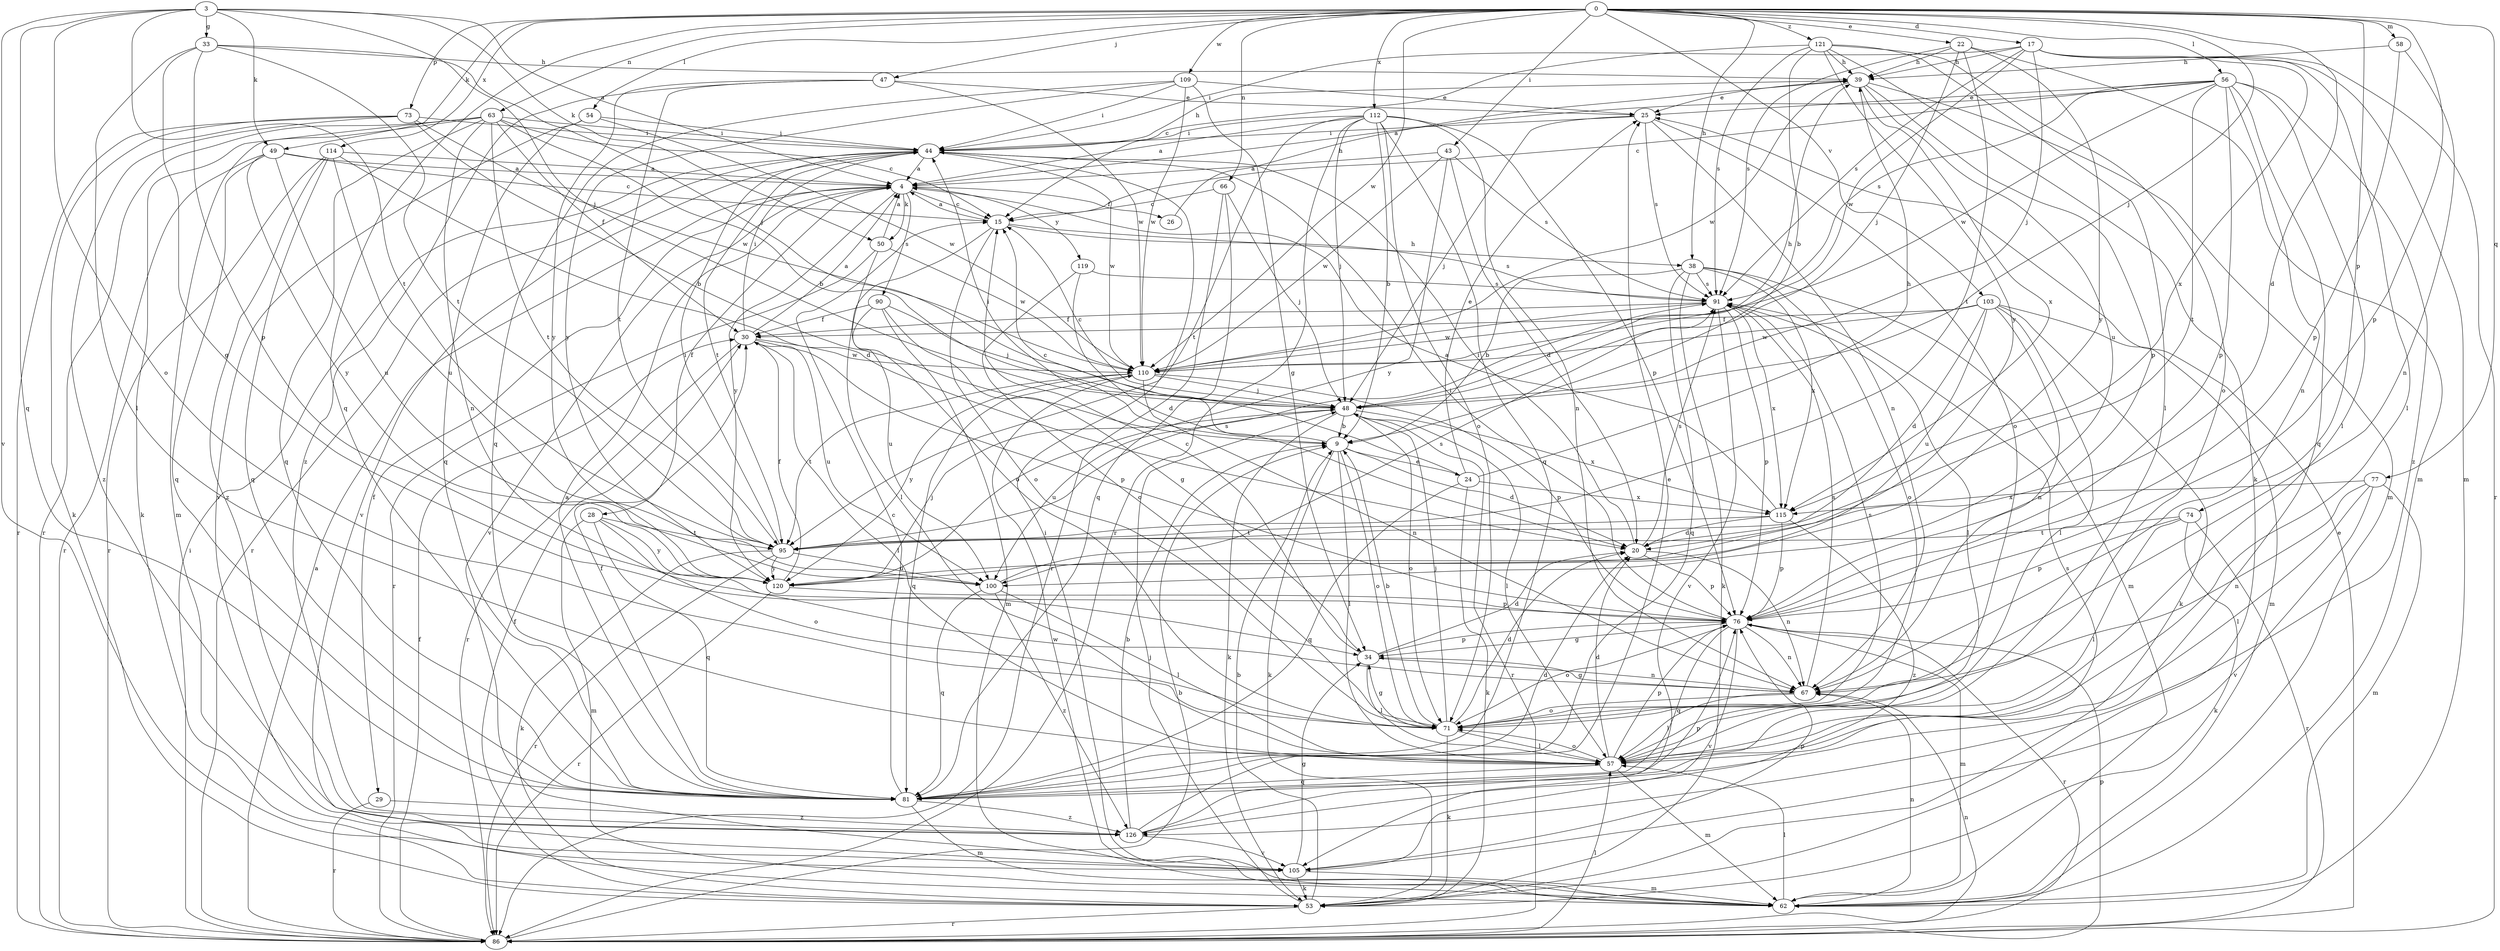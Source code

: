 strict digraph  {
0;
3;
4;
9;
15;
17;
20;
22;
24;
25;
26;
28;
29;
30;
33;
34;
38;
39;
43;
44;
47;
48;
49;
50;
53;
54;
56;
57;
58;
62;
63;
66;
67;
71;
73;
74;
76;
77;
81;
86;
90;
91;
95;
100;
103;
105;
109;
110;
112;
114;
115;
119;
120;
121;
126;
0 -> 17  [label=d];
0 -> 20  [label=d];
0 -> 22  [label=e];
0 -> 38  [label=h];
0 -> 43  [label=i];
0 -> 47  [label=j];
0 -> 48  [label=j];
0 -> 49  [label=k];
0 -> 54  [label=l];
0 -> 56  [label=l];
0 -> 58  [label=m];
0 -> 63  [label=n];
0 -> 66  [label=n];
0 -> 73  [label=p];
0 -> 74  [label=p];
0 -> 76  [label=p];
0 -> 77  [label=q];
0 -> 81  [label=q];
0 -> 103  [label=v];
0 -> 109  [label=w];
0 -> 110  [label=w];
0 -> 112  [label=x];
0 -> 114  [label=x];
0 -> 121  [label=z];
3 -> 4  [label=a];
3 -> 33  [label=g];
3 -> 48  [label=j];
3 -> 49  [label=k];
3 -> 50  [label=k];
3 -> 71  [label=o];
3 -> 81  [label=q];
3 -> 95  [label=t];
3 -> 105  [label=v];
4 -> 15  [label=c];
4 -> 26  [label=f];
4 -> 28  [label=f];
4 -> 29  [label=f];
4 -> 50  [label=k];
4 -> 90  [label=s];
4 -> 105  [label=v];
4 -> 119  [label=y];
4 -> 120  [label=y];
9 -> 20  [label=d];
9 -> 24  [label=e];
9 -> 44  [label=i];
9 -> 53  [label=k];
9 -> 57  [label=l];
9 -> 71  [label=o];
15 -> 4  [label=a];
15 -> 38  [label=h];
15 -> 57  [label=l];
15 -> 71  [label=o];
15 -> 91  [label=s];
17 -> 39  [label=h];
17 -> 44  [label=i];
17 -> 48  [label=j];
17 -> 57  [label=l];
17 -> 62  [label=m];
17 -> 86  [label=r];
17 -> 91  [label=s];
17 -> 110  [label=w];
17 -> 115  [label=x];
20 -> 44  [label=i];
20 -> 67  [label=n];
20 -> 76  [label=p];
20 -> 91  [label=s];
22 -> 39  [label=h];
22 -> 48  [label=j];
22 -> 62  [label=m];
22 -> 91  [label=s];
22 -> 95  [label=t];
22 -> 120  [label=y];
24 -> 15  [label=c];
24 -> 25  [label=e];
24 -> 39  [label=h];
24 -> 53  [label=k];
24 -> 81  [label=q];
24 -> 115  [label=x];
25 -> 44  [label=i];
25 -> 48  [label=j];
25 -> 67  [label=n];
25 -> 71  [label=o];
25 -> 91  [label=s];
26 -> 39  [label=h];
28 -> 62  [label=m];
28 -> 71  [label=o];
28 -> 81  [label=q];
28 -> 95  [label=t];
28 -> 120  [label=y];
29 -> 86  [label=r];
29 -> 126  [label=z];
30 -> 4  [label=a];
30 -> 44  [label=i];
30 -> 57  [label=l];
30 -> 76  [label=p];
30 -> 86  [label=r];
30 -> 100  [label=u];
30 -> 110  [label=w];
33 -> 34  [label=g];
33 -> 39  [label=h];
33 -> 48  [label=j];
33 -> 57  [label=l];
33 -> 76  [label=p];
33 -> 95  [label=t];
34 -> 15  [label=c];
34 -> 20  [label=d];
34 -> 57  [label=l];
34 -> 67  [label=n];
34 -> 76  [label=p];
38 -> 9  [label=b];
38 -> 53  [label=k];
38 -> 62  [label=m];
38 -> 71  [label=o];
38 -> 81  [label=q];
38 -> 91  [label=s];
38 -> 115  [label=x];
39 -> 25  [label=e];
39 -> 62  [label=m];
39 -> 76  [label=p];
39 -> 100  [label=u];
39 -> 110  [label=w];
39 -> 115  [label=x];
43 -> 4  [label=a];
43 -> 20  [label=d];
43 -> 91  [label=s];
43 -> 110  [label=w];
43 -> 120  [label=y];
44 -> 4  [label=a];
44 -> 39  [label=h];
44 -> 86  [label=r];
44 -> 95  [label=t];
44 -> 105  [label=v];
44 -> 110  [label=w];
47 -> 25  [label=e];
47 -> 95  [label=t];
47 -> 110  [label=w];
47 -> 120  [label=y];
47 -> 126  [label=z];
48 -> 9  [label=b];
48 -> 15  [label=c];
48 -> 39  [label=h];
48 -> 53  [label=k];
48 -> 57  [label=l];
48 -> 71  [label=o];
48 -> 86  [label=r];
48 -> 100  [label=u];
48 -> 115  [label=x];
49 -> 4  [label=a];
49 -> 15  [label=c];
49 -> 81  [label=q];
49 -> 86  [label=r];
49 -> 100  [label=u];
49 -> 120  [label=y];
50 -> 4  [label=a];
50 -> 71  [label=o];
50 -> 86  [label=r];
50 -> 110  [label=w];
53 -> 9  [label=b];
53 -> 30  [label=f];
53 -> 48  [label=j];
53 -> 86  [label=r];
54 -> 44  [label=i];
54 -> 81  [label=q];
54 -> 105  [label=v];
54 -> 110  [label=w];
56 -> 4  [label=a];
56 -> 15  [label=c];
56 -> 25  [label=e];
56 -> 57  [label=l];
56 -> 67  [label=n];
56 -> 76  [label=p];
56 -> 81  [label=q];
56 -> 91  [label=s];
56 -> 95  [label=t];
56 -> 110  [label=w];
56 -> 126  [label=z];
57 -> 20  [label=d];
57 -> 62  [label=m];
57 -> 71  [label=o];
57 -> 76  [label=p];
57 -> 81  [label=q];
58 -> 39  [label=h];
58 -> 67  [label=n];
58 -> 76  [label=p];
62 -> 44  [label=i];
62 -> 57  [label=l];
62 -> 67  [label=n];
62 -> 110  [label=w];
63 -> 9  [label=b];
63 -> 15  [label=c];
63 -> 30  [label=f];
63 -> 44  [label=i];
63 -> 53  [label=k];
63 -> 62  [label=m];
63 -> 67  [label=n];
63 -> 81  [label=q];
63 -> 86  [label=r];
63 -> 95  [label=t];
66 -> 15  [label=c];
66 -> 48  [label=j];
66 -> 81  [label=q];
66 -> 86  [label=r];
67 -> 34  [label=g];
67 -> 57  [label=l];
67 -> 71  [label=o];
67 -> 91  [label=s];
71 -> 9  [label=b];
71 -> 20  [label=d];
71 -> 34  [label=g];
71 -> 48  [label=j];
71 -> 53  [label=k];
71 -> 57  [label=l];
71 -> 91  [label=s];
73 -> 9  [label=b];
73 -> 44  [label=i];
73 -> 53  [label=k];
73 -> 86  [label=r];
73 -> 110  [label=w];
73 -> 126  [label=z];
74 -> 53  [label=k];
74 -> 57  [label=l];
74 -> 76  [label=p];
74 -> 86  [label=r];
74 -> 95  [label=t];
76 -> 34  [label=g];
76 -> 44  [label=i];
76 -> 62  [label=m];
76 -> 67  [label=n];
76 -> 71  [label=o];
76 -> 81  [label=q];
76 -> 86  [label=r];
76 -> 105  [label=v];
77 -> 57  [label=l];
77 -> 62  [label=m];
77 -> 67  [label=n];
77 -> 105  [label=v];
77 -> 115  [label=x];
81 -> 4  [label=a];
81 -> 15  [label=c];
81 -> 20  [label=d];
81 -> 30  [label=f];
81 -> 62  [label=m];
81 -> 126  [label=z];
86 -> 4  [label=a];
86 -> 9  [label=b];
86 -> 25  [label=e];
86 -> 30  [label=f];
86 -> 44  [label=i];
86 -> 57  [label=l];
86 -> 67  [label=n];
86 -> 76  [label=p];
90 -> 30  [label=f];
90 -> 34  [label=g];
90 -> 48  [label=j];
90 -> 62  [label=m];
90 -> 100  [label=u];
91 -> 30  [label=f];
91 -> 57  [label=l];
91 -> 76  [label=p];
91 -> 105  [label=v];
91 -> 110  [label=w];
91 -> 115  [label=x];
95 -> 44  [label=i];
95 -> 53  [label=k];
95 -> 86  [label=r];
95 -> 91  [label=s];
95 -> 100  [label=u];
95 -> 120  [label=y];
100 -> 57  [label=l];
100 -> 81  [label=q];
100 -> 91  [label=s];
100 -> 126  [label=z];
103 -> 20  [label=d];
103 -> 30  [label=f];
103 -> 53  [label=k];
103 -> 57  [label=l];
103 -> 62  [label=m];
103 -> 67  [label=n];
103 -> 100  [label=u];
103 -> 110  [label=w];
105 -> 34  [label=g];
105 -> 53  [label=k];
105 -> 62  [label=m];
105 -> 76  [label=p];
109 -> 25  [label=e];
109 -> 34  [label=g];
109 -> 44  [label=i];
109 -> 81  [label=q];
109 -> 110  [label=w];
109 -> 120  [label=y];
110 -> 48  [label=j];
110 -> 67  [label=n];
110 -> 76  [label=p];
110 -> 81  [label=q];
110 -> 95  [label=t];
110 -> 120  [label=y];
112 -> 4  [label=a];
112 -> 9  [label=b];
112 -> 44  [label=i];
112 -> 48  [label=j];
112 -> 67  [label=n];
112 -> 71  [label=o];
112 -> 76  [label=p];
112 -> 81  [label=q];
112 -> 86  [label=r];
112 -> 95  [label=t];
114 -> 4  [label=a];
114 -> 20  [label=d];
114 -> 81  [label=q];
114 -> 86  [label=r];
114 -> 100  [label=u];
114 -> 126  [label=z];
115 -> 4  [label=a];
115 -> 20  [label=d];
115 -> 76  [label=p];
115 -> 95  [label=t];
115 -> 126  [label=z];
119 -> 20  [label=d];
119 -> 71  [label=o];
119 -> 91  [label=s];
120 -> 30  [label=f];
120 -> 48  [label=j];
120 -> 76  [label=p];
120 -> 86  [label=r];
121 -> 9  [label=b];
121 -> 15  [label=c];
121 -> 39  [label=h];
121 -> 53  [label=k];
121 -> 57  [label=l];
121 -> 71  [label=o];
121 -> 91  [label=s];
121 -> 120  [label=y];
126 -> 9  [label=b];
126 -> 25  [label=e];
126 -> 76  [label=p];
126 -> 91  [label=s];
126 -> 105  [label=v];
}
